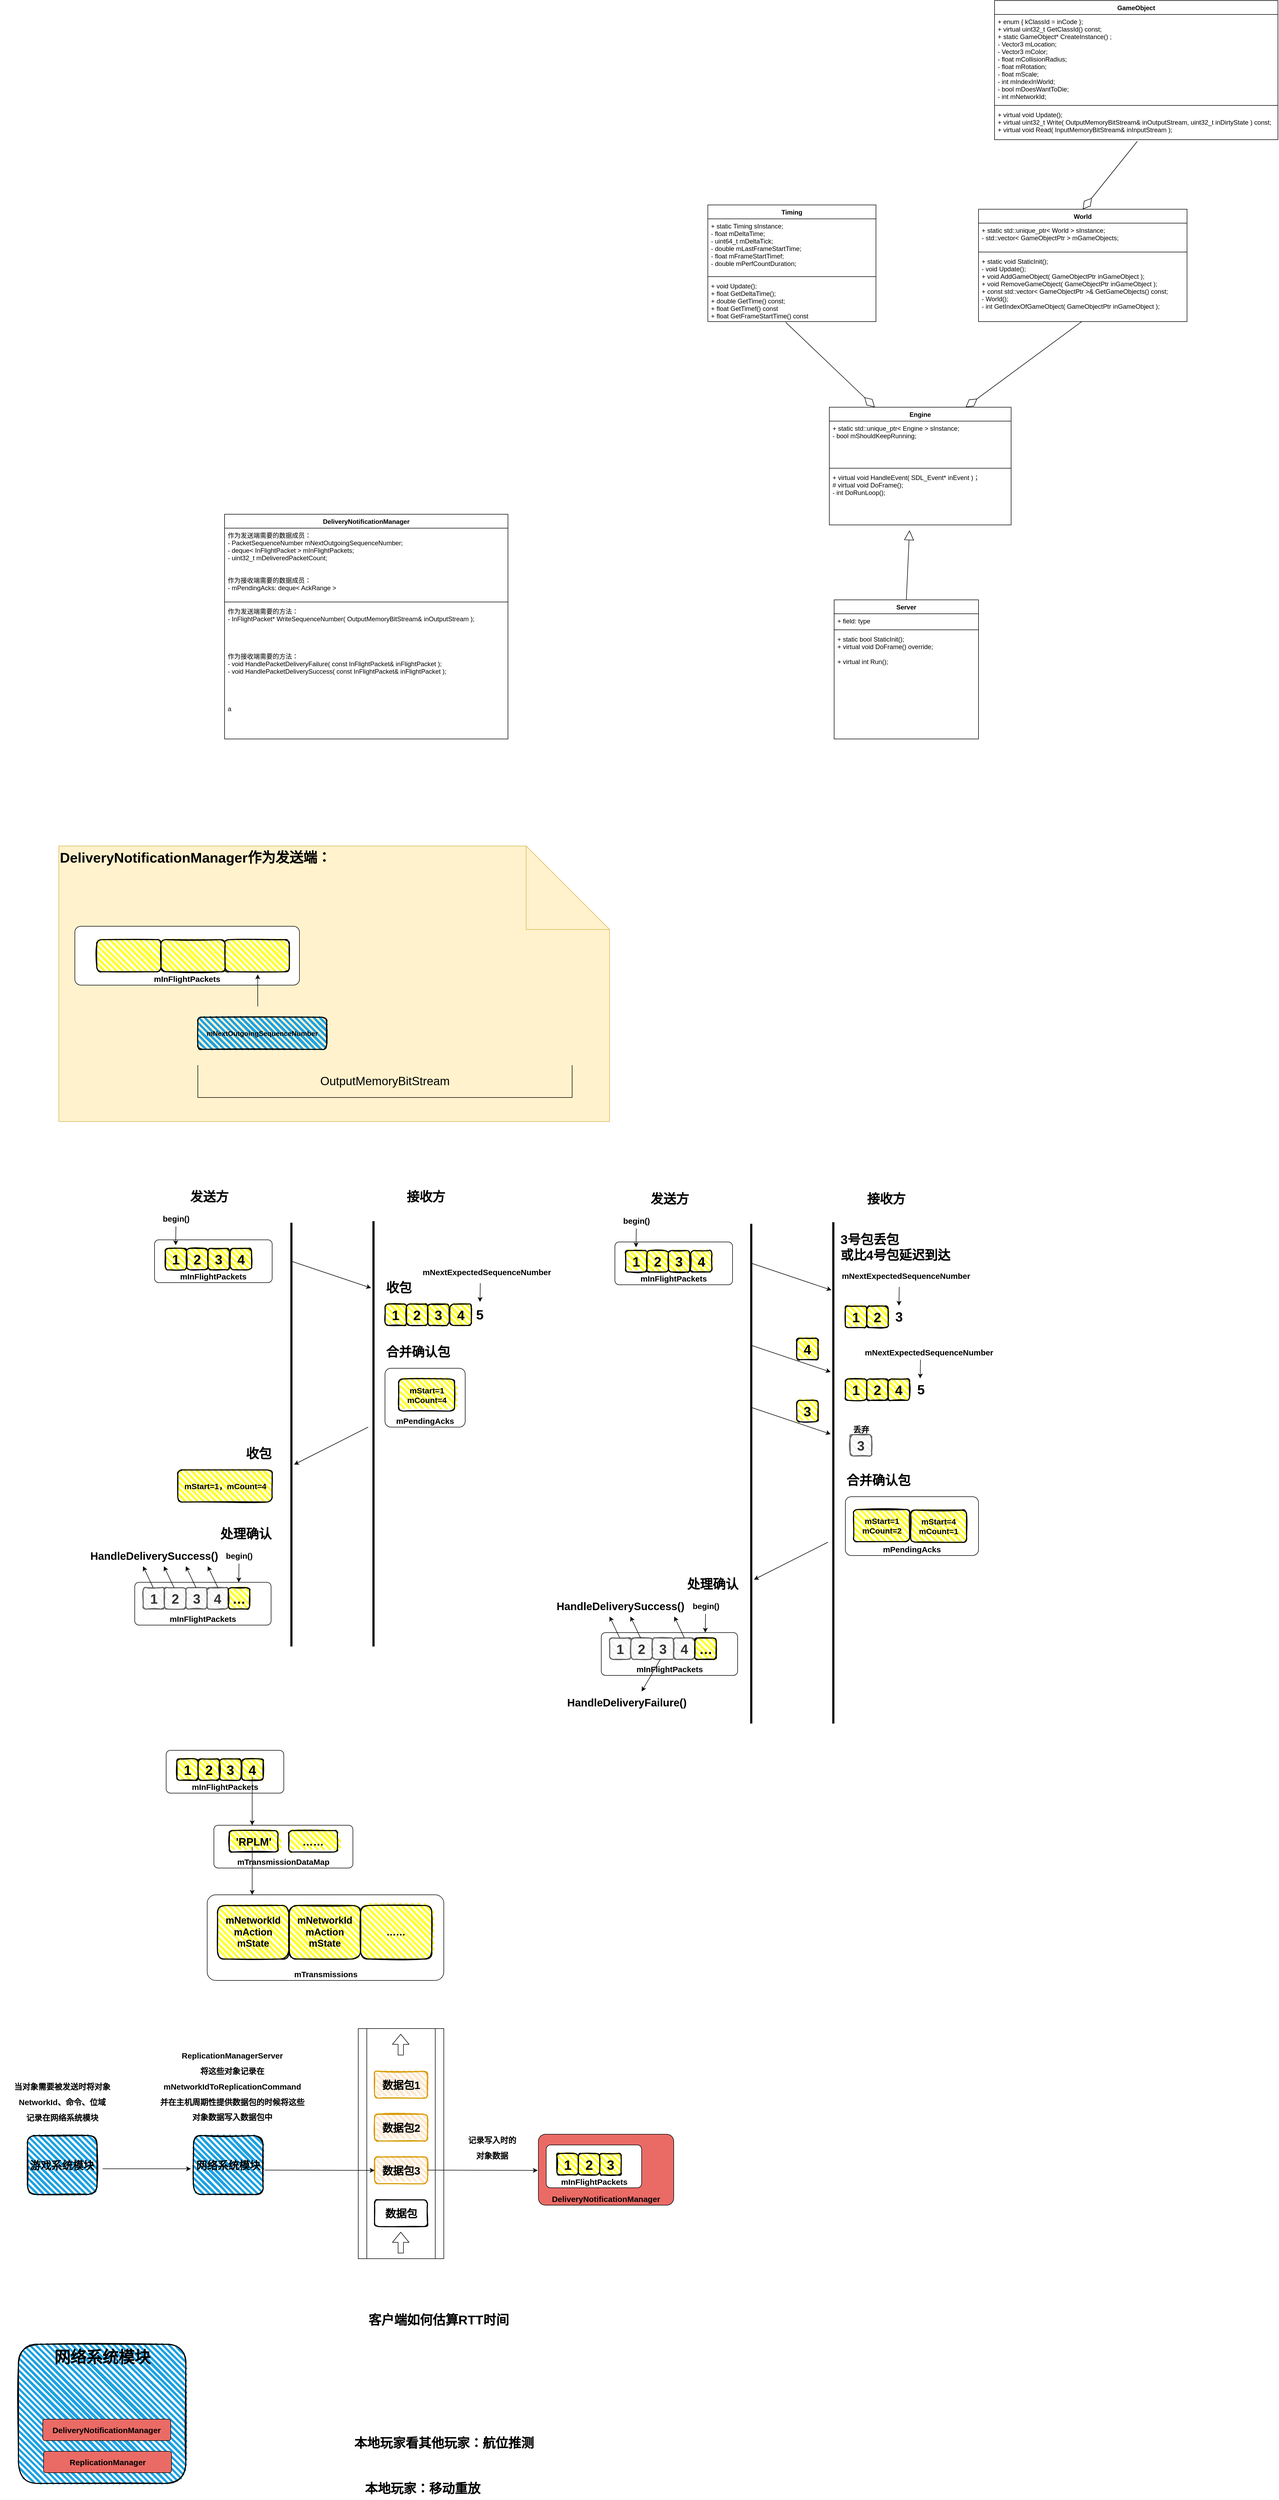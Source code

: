 <mxfile version="14.4.7" type="github">
  <diagram id="xwWjJwD1WTw5GsHI7N3W" name="第 1 页">
    <mxGraphModel dx="2249" dy="1931" grid="1" gridSize="10" guides="1" tooltips="1" connect="1" arrows="1" fold="1" page="1" pageScale="1" pageWidth="827" pageHeight="1169" math="0" shadow="0">
      <root>
        <mxCell id="0" />
        <mxCell id="1" parent="0" />
        <mxCell id="PdD96DAcnEqBJffwbTBB-13" value="&lt;b&gt;&lt;font style=&quot;font-size: 15px&quot;&gt;DeliveryNotificationManager&lt;/font&gt;&lt;/b&gt;" style="rounded=1;arcSize=10;whiteSpace=wrap;html=1;align=center;verticalAlign=bottom;fillColor=#EA6B66;" parent="1" vertex="1">
          <mxGeometry x="696.88" y="3247.5" width="253.12" height="132.5" as="geometry" />
        </mxCell>
        <mxCell id="PdD96DAcnEqBJffwbTBB-2" value="&lt;font size=&quot;1&quot;&gt;&lt;b style=&quot;font-size: 30px&quot;&gt;网络系统模块&lt;/b&gt;&lt;/font&gt;" style="rounded=1;whiteSpace=wrap;html=1;strokeWidth=2;fillWeight=4;hachureGap=8;hachureAngle=45;fillColor=#1ba1e2;sketch=1;verticalAlign=top;" parent="1" vertex="1">
          <mxGeometry x="-275.5" y="3640" width="313" height="260" as="geometry" />
        </mxCell>
        <mxCell id="Xt4sVe_l1dx86Gdtna5e-18" value="&lt;span style=&quot;font-size: 15px&quot;&gt;&lt;b&gt;mPendingAcks&lt;/b&gt;&lt;/span&gt;" style="rounded=1;arcSize=10;whiteSpace=wrap;html=1;align=center;verticalAlign=bottom;" parent="1" vertex="1">
          <mxGeometry x="410" y="1816" width="150" height="110" as="geometry" />
        </mxCell>
        <mxCell id="Xt4sVe_l1dx86Gdtna5e-12" value="&lt;b&gt;&lt;font style=&quot;font-size: 15px&quot;&gt;mInFlightPackets&lt;/font&gt;&lt;/b&gt;" style="rounded=1;arcSize=10;whiteSpace=wrap;html=1;align=center;verticalAlign=bottom;" parent="1" vertex="1">
          <mxGeometry x="-21" y="1576" width="220" height="80" as="geometry" />
        </mxCell>
        <mxCell id="F7iGhUbM-gdQp5Ccjbes-24" value="&lt;font style=&quot;font-size: 26px&quot;&gt;&lt;span style=&quot;font-weight: 700 ; text-align: center&quot;&gt;&lt;font style=&quot;font-size: 26px&quot;&gt;DeliveryNotificationManager作为&lt;/font&gt;&lt;/span&gt;&lt;b&gt;&lt;font style=&quot;font-size: 26px&quot;&gt;发送端：&lt;/font&gt;&lt;/b&gt;&lt;/font&gt;" style="shape=note;size=156;whiteSpace=wrap;html=1;fillColor=#fff2cc;strokeColor=#d6b656;verticalAlign=top;align=left;" parent="1" vertex="1">
          <mxGeometry x="-200" y="840" width="1030" height="515" as="geometry" />
        </mxCell>
        <mxCell id="F7iGhUbM-gdQp5Ccjbes-21" value="&lt;b&gt;&lt;font style=&quot;font-size: 15px&quot;&gt;mInFlightPackets&lt;/font&gt;&lt;/b&gt;" style="rounded=1;arcSize=10;whiteSpace=wrap;html=1;align=center;verticalAlign=bottom;" parent="1" vertex="1">
          <mxGeometry x="-170" y="990" width="420" height="110" as="geometry" />
        </mxCell>
        <mxCell id="F7iGhUbM-gdQp5Ccjbes-1" value="DeliveryNotificationManager" style="swimlane;fontStyle=1;align=center;verticalAlign=top;childLayout=stackLayout;horizontal=1;startSize=26;horizontalStack=0;resizeParent=1;resizeParentMax=0;resizeLast=0;collapsible=1;marginBottom=0;" parent="1" vertex="1">
          <mxGeometry x="110" y="220" width="530" height="420" as="geometry">
            <mxRectangle x="110" y="260" width="190" height="26" as="alternateBounds" />
          </mxGeometry>
        </mxCell>
        <mxCell id="F7iGhUbM-gdQp5Ccjbes-2" value="作为发送端需要的数据成员：&#xa;- PacketSequenceNumber mNextOutgoingSequenceNumber;&#xa;- deque&lt; InFlightPacket &gt; mInFlightPackets;&#xa;- uint32_t  mDeliveredPacketCount;&#xa;&#xa;&#xa;作为接收端需要的数据成员：&#xa;- mPendingAcks: deque&lt; AckRange &gt;" style="text;strokeColor=none;fillColor=none;align=left;verticalAlign=top;spacingLeft=4;spacingRight=4;overflow=hidden;rotatable=0;points=[[0,0.5],[1,0.5]];portConstraint=eastwest;" parent="F7iGhUbM-gdQp5Ccjbes-1" vertex="1">
          <mxGeometry y="26" width="530" height="134" as="geometry" />
        </mxCell>
        <mxCell id="F7iGhUbM-gdQp5Ccjbes-3" value="" style="line;strokeWidth=1;fillColor=none;align=left;verticalAlign=middle;spacingTop=-1;spacingLeft=3;spacingRight=3;rotatable=0;labelPosition=right;points=[];portConstraint=eastwest;" parent="F7iGhUbM-gdQp5Ccjbes-1" vertex="1">
          <mxGeometry y="160" width="530" height="8" as="geometry" />
        </mxCell>
        <mxCell id="F7iGhUbM-gdQp5Ccjbes-4" value="作为发送端需要的方法：&#xa;- InFlightPacket*  WriteSequenceNumber( OutputMemoryBitStream&amp; inOutputStream );&#xa;&#xa;&#xa;&#xa;&#xa;作为接收端需要的方法：&#xa;- void    HandlePacketDeliveryFailure( const InFlightPacket&amp; inFlightPacket );&#xa;- void HandlePacketDeliverySuccess( const InFlightPacket&amp; inFlightPacket );&#xa;&#xa;&#xa;&#xa;&#xa;a" style="text;strokeColor=none;fillColor=none;align=left;verticalAlign=top;spacingLeft=4;spacingRight=4;overflow=hidden;rotatable=0;points=[[0,0.5],[1,0.5]];portConstraint=eastwest;" parent="F7iGhUbM-gdQp5Ccjbes-1" vertex="1">
          <mxGeometry y="168" width="530" height="252" as="geometry" />
        </mxCell>
        <mxCell id="F7iGhUbM-gdQp5Ccjbes-9" value="&lt;b&gt;&lt;font style=&quot;font-size: 13px&quot;&gt;mNextOutgoingSequenceNumber&lt;/font&gt;&lt;/b&gt;" style="rounded=1;whiteSpace=wrap;html=1;strokeWidth=2;fillWeight=4;hachureGap=8;hachureAngle=45;fillColor=#1ba1e2;sketch=1;" parent="1" vertex="1">
          <mxGeometry x="60" y="1160" width="241" height="60" as="geometry" />
        </mxCell>
        <mxCell id="F7iGhUbM-gdQp5Ccjbes-10" value="&lt;font style=&quot;font-size: 22px&quot;&gt;OutputMemoryBitStream&lt;/font&gt;" style="shape=partialRectangle;whiteSpace=wrap;html=1;bottom=1;right=1;left=1;top=0;fillColor=none;routingCenterX=-0.5;" parent="1" vertex="1">
          <mxGeometry x="60" y="1250" width="700" height="60" as="geometry" />
        </mxCell>
        <mxCell id="F7iGhUbM-gdQp5Ccjbes-12" value="" style="endArrow=classic;html=1;" parent="1" edge="1">
          <mxGeometry width="50" height="50" relative="1" as="geometry">
            <mxPoint x="172" y="1140" as="sourcePoint" />
            <mxPoint x="172" y="1080" as="targetPoint" />
          </mxGeometry>
        </mxCell>
        <mxCell id="F7iGhUbM-gdQp5Ccjbes-13" value="" style="rounded=1;whiteSpace=wrap;html=1;strokeWidth=2;fillWeight=4;hachureGap=8;hachureAngle=45;sketch=1;fillColor=#FFFF33;" parent="1" vertex="1">
          <mxGeometry x="111" y="1015" width="120" height="60" as="geometry" />
        </mxCell>
        <mxCell id="F7iGhUbM-gdQp5Ccjbes-14" value="" style="rounded=1;whiteSpace=wrap;html=1;strokeWidth=2;fillWeight=4;hachureGap=8;hachureAngle=45;sketch=1;fillColor=#FFFF33;" parent="1" vertex="1">
          <mxGeometry x="-9" y="1015" width="120" height="60" as="geometry" />
        </mxCell>
        <mxCell id="F7iGhUbM-gdQp5Ccjbes-15" value="" style="rounded=1;whiteSpace=wrap;html=1;strokeWidth=2;fillWeight=4;hachureGap=8;hachureAngle=45;sketch=1;fillColor=#FFFF33;" parent="1" vertex="1">
          <mxGeometry x="-129" y="1015" width="120" height="60" as="geometry" />
        </mxCell>
        <mxCell id="Xt4sVe_l1dx86Gdtna5e-4" value="&lt;b&gt;&lt;font style=&quot;font-size: 25px&quot;&gt;1&lt;/font&gt;&lt;/b&gt;" style="rounded=1;whiteSpace=wrap;html=1;strokeWidth=2;fillWeight=4;hachureGap=8;hachureAngle=45;sketch=1;fillColor=#FFFF33;" parent="1" vertex="1">
          <mxGeometry x="-1" y="1592" width="40" height="40" as="geometry" />
        </mxCell>
        <mxCell id="Xt4sVe_l1dx86Gdtna5e-9" value="&lt;b&gt;&lt;font style=&quot;font-size: 25px&quot;&gt;2&lt;/font&gt;&lt;/b&gt;" style="rounded=1;whiteSpace=wrap;html=1;strokeWidth=2;fillWeight=4;hachureGap=8;hachureAngle=45;sketch=1;fillColor=#FFFF33;" parent="1" vertex="1">
          <mxGeometry x="39" y="1592" width="40" height="40" as="geometry" />
        </mxCell>
        <mxCell id="Xt4sVe_l1dx86Gdtna5e-10" value="&lt;b&gt;&lt;font style=&quot;font-size: 25px&quot;&gt;3&lt;/font&gt;&lt;/b&gt;" style="rounded=1;whiteSpace=wrap;html=1;strokeWidth=2;fillWeight=4;hachureGap=8;hachureAngle=45;sketch=1;fillColor=#FFFF33;" parent="1" vertex="1">
          <mxGeometry x="79" y="1592" width="40" height="40" as="geometry" />
        </mxCell>
        <mxCell id="Xt4sVe_l1dx86Gdtna5e-11" value="&lt;b&gt;&lt;font style=&quot;font-size: 25px&quot;&gt;4&lt;/font&gt;&lt;/b&gt;" style="rounded=1;whiteSpace=wrap;html=1;strokeWidth=2;fillWeight=4;hachureGap=8;hachureAngle=45;sketch=1;fillColor=#FFFF33;" parent="1" vertex="1">
          <mxGeometry x="120.5" y="1592" width="40" height="40" as="geometry" />
        </mxCell>
        <mxCell id="Xt4sVe_l1dx86Gdtna5e-17" value="&lt;b&gt;&lt;font style=&quot;font-size: 15px&quot;&gt;mStart=1&lt;br&gt;mCount=4&lt;/font&gt;&lt;/b&gt;" style="rounded=1;whiteSpace=wrap;html=1;strokeWidth=2;fillWeight=4;hachureGap=8;hachureAngle=45;sketch=1;fillColor=#FFFF33;" parent="1" vertex="1">
          <mxGeometry x="435.5" y="1836" width="104.5" height="60" as="geometry" />
        </mxCell>
        <mxCell id="Xt4sVe_l1dx86Gdtna5e-21" value="" style="line;strokeWidth=4;direction=south;html=1;perimeter=backbonePerimeter;points=[];outlineConnect=0;" parent="1" vertex="1">
          <mxGeometry x="383.5" y="1541" width="10" height="795" as="geometry" />
        </mxCell>
        <mxCell id="Xt4sVe_l1dx86Gdtna5e-22" value="收包" style="text;strokeColor=none;fillColor=none;html=1;fontSize=24;fontStyle=1;verticalAlign=middle;align=left;" parent="1" vertex="1">
          <mxGeometry x="410" y="1646" width="150" height="40" as="geometry" />
        </mxCell>
        <mxCell id="Xt4sVe_l1dx86Gdtna5e-23" value="合并确认包" style="text;strokeColor=none;fillColor=none;html=1;fontSize=24;fontStyle=1;verticalAlign=middle;align=left;" parent="1" vertex="1">
          <mxGeometry x="410" y="1766" width="150" height="40" as="geometry" />
        </mxCell>
        <mxCell id="Xt4sVe_l1dx86Gdtna5e-26" value="&lt;b&gt;&lt;font style=&quot;font-size: 15px&quot;&gt;mInFlightPackets&lt;/font&gt;&lt;/b&gt;" style="rounded=1;arcSize=10;whiteSpace=wrap;html=1;align=center;verticalAlign=bottom;" parent="1" vertex="1">
          <mxGeometry x="-58" y="2216" width="255" height="80" as="geometry" />
        </mxCell>
        <mxCell id="Xt4sVe_l1dx86Gdtna5e-27" value="&lt;b&gt;&lt;font style=&quot;font-size: 25px&quot;&gt;1&lt;/font&gt;&lt;/b&gt;" style="rounded=1;whiteSpace=wrap;html=1;strokeWidth=2;fillWeight=4;hachureGap=8;hachureAngle=45;sketch=1;fillColor=#f5f5f5;strokeColor=#666666;fontColor=#333333;" parent="1" vertex="1">
          <mxGeometry x="-42.5" y="2226" width="40" height="40" as="geometry" />
        </mxCell>
        <mxCell id="Xt4sVe_l1dx86Gdtna5e-28" value="&lt;b&gt;&lt;font style=&quot;font-size: 25px&quot;&gt;2&lt;/font&gt;&lt;/b&gt;" style="rounded=1;whiteSpace=wrap;html=1;strokeWidth=2;fillWeight=4;hachureGap=8;hachureAngle=45;sketch=1;fillColor=#f5f5f5;strokeColor=#666666;fontColor=#333333;" parent="1" vertex="1">
          <mxGeometry x="-2.5" y="2226" width="40" height="40" as="geometry" />
        </mxCell>
        <mxCell id="Xt4sVe_l1dx86Gdtna5e-29" value="&lt;b&gt;&lt;font style=&quot;font-size: 25px&quot;&gt;3&lt;/font&gt;&lt;/b&gt;" style="rounded=1;whiteSpace=wrap;html=1;strokeWidth=2;fillWeight=4;hachureGap=8;hachureAngle=45;sketch=1;fillColor=#f5f5f5;strokeColor=#666666;fontColor=#333333;" parent="1" vertex="1">
          <mxGeometry x="37.5" y="2226" width="40" height="40" as="geometry" />
        </mxCell>
        <mxCell id="Xt4sVe_l1dx86Gdtna5e-30" value="&lt;b&gt;&lt;font style=&quot;font-size: 25px&quot;&gt;4&lt;/font&gt;&lt;/b&gt;" style="rounded=1;whiteSpace=wrap;html=1;strokeWidth=2;fillWeight=4;hachureGap=8;hachureAngle=45;sketch=1;fillColor=#f5f5f5;strokeColor=#666666;fontColor=#333333;" parent="1" vertex="1">
          <mxGeometry x="77" y="2226" width="40" height="40" as="geometry" />
        </mxCell>
        <mxCell id="Xt4sVe_l1dx86Gdtna5e-31" value="" style="endArrow=classic;html=1;" parent="1" edge="1">
          <mxGeometry width="50" height="50" relative="1" as="geometry">
            <mxPoint x="19" y="1551" as="sourcePoint" />
            <mxPoint x="18.5" y="1586" as="targetPoint" />
          </mxGeometry>
        </mxCell>
        <mxCell id="Xt4sVe_l1dx86Gdtna5e-32" value="&lt;font style=&quot;font-size: 15px;&quot;&gt;begin()&lt;/font&gt;" style="text;strokeColor=none;fillColor=none;html=1;fontSize=15;fontStyle=1;verticalAlign=middle;align=center;" parent="1" vertex="1">
          <mxGeometry x="-9.25" y="1526" width="56.5" height="20" as="geometry" />
        </mxCell>
        <mxCell id="Xt4sVe_l1dx86Gdtna5e-35" value="&lt;font style=&quot;font-size: 20px&quot;&gt;HandleDeliverySuccess()&lt;/font&gt;" style="text;strokeColor=none;fillColor=none;html=1;fontSize=20;fontStyle=1;verticalAlign=middle;align=center;" parent="1" vertex="1">
          <mxGeometry x="-142.5" y="2146" width="240" height="40" as="geometry" />
        </mxCell>
        <mxCell id="Xt4sVe_l1dx86Gdtna5e-39" value="收包" style="text;strokeColor=none;fillColor=none;html=1;fontSize=24;fontStyle=1;verticalAlign=middle;align=right;" parent="1" vertex="1">
          <mxGeometry x="49" y="1956" width="150" height="40" as="geometry" />
        </mxCell>
        <mxCell id="Xt4sVe_l1dx86Gdtna5e-40" value="处理确认" style="text;strokeColor=none;fillColor=none;html=1;fontSize=24;fontStyle=1;verticalAlign=middle;align=right;" parent="1" vertex="1">
          <mxGeometry x="49" y="2106" width="150" height="40" as="geometry" />
        </mxCell>
        <mxCell id="Xt4sVe_l1dx86Gdtna5e-41" value="&lt;b&gt;&lt;font style=&quot;font-size: 25px&quot;&gt;…&lt;/font&gt;&lt;/b&gt;" style="rounded=1;whiteSpace=wrap;html=1;strokeWidth=2;fillWeight=4;hachureGap=8;hachureAngle=45;sketch=1;fillColor=#FFFF33;" parent="1" vertex="1">
          <mxGeometry x="117" y="2226" width="40" height="40" as="geometry" />
        </mxCell>
        <mxCell id="Xt4sVe_l1dx86Gdtna5e-44" value="" style="line;strokeWidth=4;direction=south;html=1;perimeter=backbonePerimeter;points=[];outlineConnect=0;" parent="1" vertex="1">
          <mxGeometry x="230" y="1546" width="10" height="790" as="geometry" />
        </mxCell>
        <mxCell id="Xt4sVe_l1dx86Gdtna5e-45" value="&lt;b&gt;&lt;font style=&quot;font-size: 25px&quot;&gt;1&lt;/font&gt;&lt;/b&gt;" style="rounded=1;whiteSpace=wrap;html=1;strokeWidth=2;fillWeight=4;hachureGap=8;hachureAngle=45;sketch=1;fillColor=#FFFF33;" parent="1" vertex="1">
          <mxGeometry x="410" y="1696" width="40" height="40" as="geometry" />
        </mxCell>
        <mxCell id="Xt4sVe_l1dx86Gdtna5e-46" value="&lt;b&gt;&lt;font style=&quot;font-size: 25px&quot;&gt;2&lt;/font&gt;&lt;/b&gt;" style="rounded=1;whiteSpace=wrap;html=1;strokeWidth=2;fillWeight=4;hachureGap=8;hachureAngle=45;sketch=1;fillColor=#FFFF33;" parent="1" vertex="1">
          <mxGeometry x="450" y="1696" width="40" height="40" as="geometry" />
        </mxCell>
        <mxCell id="Xt4sVe_l1dx86Gdtna5e-47" value="&lt;b&gt;&lt;font style=&quot;font-size: 25px&quot;&gt;3&lt;/font&gt;&lt;/b&gt;" style="rounded=1;whiteSpace=wrap;html=1;strokeWidth=2;fillWeight=4;hachureGap=8;hachureAngle=45;sketch=1;fillColor=#FFFF33;" parent="1" vertex="1">
          <mxGeometry x="490" y="1696" width="40" height="40" as="geometry" />
        </mxCell>
        <mxCell id="Xt4sVe_l1dx86Gdtna5e-48" value="&lt;b&gt;&lt;font style=&quot;font-size: 25px&quot;&gt;4&lt;/font&gt;&lt;/b&gt;" style="rounded=1;whiteSpace=wrap;html=1;strokeWidth=2;fillWeight=4;hachureGap=8;hachureAngle=45;sketch=1;fillColor=#FFFF33;" parent="1" vertex="1">
          <mxGeometry x="531.5" y="1696" width="40" height="40" as="geometry" />
        </mxCell>
        <mxCell id="Xt4sVe_l1dx86Gdtna5e-49" value="&lt;b&gt;&lt;font style=&quot;font-size: 15px&quot;&gt;mStart=1，mCount=4&lt;/font&gt;&lt;/b&gt;" style="rounded=1;whiteSpace=wrap;html=1;strokeWidth=2;fillWeight=4;hachureGap=8;hachureAngle=45;sketch=1;fillColor=#FFFF33;" parent="1" vertex="1">
          <mxGeometry x="22.5" y="2006" width="176.5" height="60" as="geometry" />
        </mxCell>
        <mxCell id="Xt4sVe_l1dx86Gdtna5e-53" value="" style="endArrow=classic;html=1;" parent="1" edge="1">
          <mxGeometry width="50" height="50" relative="1" as="geometry">
            <mxPoint x="137" y="2181" as="sourcePoint" />
            <mxPoint x="136.5" y="2216" as="targetPoint" />
          </mxGeometry>
        </mxCell>
        <mxCell id="Xt4sVe_l1dx86Gdtna5e-54" value="&lt;font style=&quot;font-size: 15px;&quot;&gt;begin()&lt;/font&gt;" style="text;strokeColor=none;fillColor=none;html=1;fontSize=15;fontStyle=1;verticalAlign=middle;align=center;" parent="1" vertex="1">
          <mxGeometry x="108.75" y="2156" width="56.5" height="20" as="geometry" />
        </mxCell>
        <mxCell id="Xt4sVe_l1dx86Gdtna5e-56" value="" style="endArrow=classic;html=1;fontSize=20;" parent="1" edge="1">
          <mxGeometry width="50" height="50" relative="1" as="geometry">
            <mxPoint x="15.5" y="2226" as="sourcePoint" />
            <mxPoint x="-3.5" y="2186" as="targetPoint" />
          </mxGeometry>
        </mxCell>
        <mxCell id="Xt4sVe_l1dx86Gdtna5e-57" value="" style="endArrow=classic;html=1;fontSize=20;" parent="1" edge="1">
          <mxGeometry width="50" height="50" relative="1" as="geometry">
            <mxPoint x="-23.5" y="2226" as="sourcePoint" />
            <mxPoint x="-42.5" y="2186" as="targetPoint" />
          </mxGeometry>
        </mxCell>
        <mxCell id="Xt4sVe_l1dx86Gdtna5e-58" value="" style="endArrow=classic;html=1;fontSize=20;" parent="1" edge="1">
          <mxGeometry width="50" height="50" relative="1" as="geometry">
            <mxPoint x="97.5" y="2226" as="sourcePoint" />
            <mxPoint x="78.5" y="2186" as="targetPoint" />
          </mxGeometry>
        </mxCell>
        <mxCell id="Xt4sVe_l1dx86Gdtna5e-59" value="" style="endArrow=classic;html=1;fontSize=20;" parent="1" edge="1">
          <mxGeometry width="50" height="50" relative="1" as="geometry">
            <mxPoint x="56.5" y="2226" as="sourcePoint" />
            <mxPoint x="37.5" y="2186" as="targetPoint" />
          </mxGeometry>
        </mxCell>
        <mxCell id="Xt4sVe_l1dx86Gdtna5e-60" value="" style="endArrow=classic;html=1;fontSize=20;" parent="1" edge="1">
          <mxGeometry width="50" height="50" relative="1" as="geometry">
            <mxPoint x="235" y="1616" as="sourcePoint" />
            <mxPoint x="384" y="1666" as="targetPoint" />
          </mxGeometry>
        </mxCell>
        <mxCell id="Xt4sVe_l1dx86Gdtna5e-61" value="" style="endArrow=classic;html=1;fontSize=20;" parent="1" edge="1">
          <mxGeometry width="50" height="50" relative="1" as="geometry">
            <mxPoint x="378.5" y="1926" as="sourcePoint" />
            <mxPoint x="240" y="1996" as="targetPoint" />
          </mxGeometry>
        </mxCell>
        <mxCell id="lGhZPmtYl1ayzd3PvL26-1" value="发送方" style="text;strokeColor=none;fillColor=none;html=1;fontSize=24;fontStyle=1;verticalAlign=middle;align=center;" parent="1" vertex="1">
          <mxGeometry x="31" y="1476" width="100" height="40" as="geometry" />
        </mxCell>
        <mxCell id="lGhZPmtYl1ayzd3PvL26-3" value="接收方" style="text;strokeColor=none;fillColor=none;html=1;fontSize=24;fontStyle=1;verticalAlign=middle;align=center;" parent="1" vertex="1">
          <mxGeometry x="435.5" y="1476" width="100" height="40" as="geometry" />
        </mxCell>
        <mxCell id="lGhZPmtYl1ayzd3PvL26-4" value="&lt;b&gt;&lt;font style=&quot;font-size: 15px&quot;&gt;mInFlightPackets&lt;/font&gt;&lt;/b&gt;" style="rounded=1;arcSize=10;whiteSpace=wrap;html=1;align=center;verticalAlign=bottom;" parent="1" vertex="1">
          <mxGeometry x="840" y="1580" width="220" height="80" as="geometry" />
        </mxCell>
        <mxCell id="lGhZPmtYl1ayzd3PvL26-5" value="&lt;b&gt;&lt;font style=&quot;font-size: 25px&quot;&gt;1&lt;/font&gt;&lt;/b&gt;" style="rounded=1;whiteSpace=wrap;html=1;strokeWidth=2;fillWeight=4;hachureGap=8;hachureAngle=45;sketch=1;fillColor=#FFFF33;" parent="1" vertex="1">
          <mxGeometry x="860" y="1596" width="40" height="40" as="geometry" />
        </mxCell>
        <mxCell id="lGhZPmtYl1ayzd3PvL26-6" value="&lt;b&gt;&lt;font style=&quot;font-size: 25px&quot;&gt;2&lt;/font&gt;&lt;/b&gt;" style="rounded=1;whiteSpace=wrap;html=1;strokeWidth=2;fillWeight=4;hachureGap=8;hachureAngle=45;sketch=1;fillColor=#FFFF33;" parent="1" vertex="1">
          <mxGeometry x="900" y="1596" width="40" height="40" as="geometry" />
        </mxCell>
        <mxCell id="lGhZPmtYl1ayzd3PvL26-7" value="&lt;b&gt;&lt;font style=&quot;font-size: 25px&quot;&gt;3&lt;/font&gt;&lt;/b&gt;" style="rounded=1;whiteSpace=wrap;html=1;strokeWidth=2;fillWeight=4;hachureGap=8;hachureAngle=45;sketch=1;fillColor=#FFFF33;" parent="1" vertex="1">
          <mxGeometry x="940" y="1596" width="40" height="40" as="geometry" />
        </mxCell>
        <mxCell id="lGhZPmtYl1ayzd3PvL26-8" value="&lt;b&gt;&lt;font style=&quot;font-size: 25px&quot;&gt;4&lt;/font&gt;&lt;/b&gt;" style="rounded=1;whiteSpace=wrap;html=1;strokeWidth=2;fillWeight=4;hachureGap=8;hachureAngle=45;sketch=1;fillColor=#FFFF33;" parent="1" vertex="1">
          <mxGeometry x="981.5" y="1596" width="40" height="40" as="geometry" />
        </mxCell>
        <mxCell id="lGhZPmtYl1ayzd3PvL26-9" value="3号包丢包&lt;br&gt;或比4号包延迟到达" style="text;strokeColor=none;fillColor=none;html=1;fontSize=24;fontStyle=1;verticalAlign=middle;align=left;" parent="1" vertex="1">
          <mxGeometry x="1260" y="1570" width="349" height="40" as="geometry" />
        </mxCell>
        <mxCell id="lGhZPmtYl1ayzd3PvL26-10" value="" style="endArrow=classic;html=1;" parent="1" edge="1">
          <mxGeometry width="50" height="50" relative="1" as="geometry">
            <mxPoint x="880" y="1555" as="sourcePoint" />
            <mxPoint x="879.5" y="1590" as="targetPoint" />
          </mxGeometry>
        </mxCell>
        <mxCell id="lGhZPmtYl1ayzd3PvL26-11" value="&lt;font style=&quot;font-size: 15px;&quot;&gt;begin()&lt;/font&gt;" style="text;strokeColor=none;fillColor=none;html=1;fontSize=15;fontStyle=1;verticalAlign=middle;align=center;" parent="1" vertex="1">
          <mxGeometry x="851.75" y="1530" width="56.5" height="20" as="geometry" />
        </mxCell>
        <mxCell id="lGhZPmtYl1ayzd3PvL26-12" value="&lt;b&gt;&lt;font style=&quot;font-size: 25px&quot;&gt;1&lt;/font&gt;&lt;/b&gt;" style="rounded=1;whiteSpace=wrap;html=1;strokeWidth=2;fillWeight=4;hachureGap=8;hachureAngle=45;sketch=1;fillColor=#FFFF33;" parent="1" vertex="1">
          <mxGeometry x="1271" y="1700" width="40" height="40" as="geometry" />
        </mxCell>
        <mxCell id="lGhZPmtYl1ayzd3PvL26-13" value="&lt;b&gt;&lt;font style=&quot;font-size: 25px&quot;&gt;2&lt;/font&gt;&lt;/b&gt;" style="rounded=1;whiteSpace=wrap;html=1;strokeWidth=2;fillWeight=4;hachureGap=8;hachureAngle=45;sketch=1;fillColor=#FFFF33;" parent="1" vertex="1">
          <mxGeometry x="1311" y="1700" width="40" height="40" as="geometry" />
        </mxCell>
        <mxCell id="lGhZPmtYl1ayzd3PvL26-16" value="" style="endArrow=classic;html=1;fontSize=20;" parent="1" edge="1">
          <mxGeometry width="50" height="50" relative="1" as="geometry">
            <mxPoint x="1096" y="1620" as="sourcePoint" />
            <mxPoint x="1245" y="1670" as="targetPoint" />
          </mxGeometry>
        </mxCell>
        <mxCell id="lGhZPmtYl1ayzd3PvL26-17" value="发送方" style="text;strokeColor=none;fillColor=none;html=1;fontSize=24;fontStyle=1;verticalAlign=middle;align=center;" parent="1" vertex="1">
          <mxGeometry x="892" y="1480" width="100" height="40" as="geometry" />
        </mxCell>
        <mxCell id="lGhZPmtYl1ayzd3PvL26-18" value="接收方" style="text;strokeColor=none;fillColor=none;html=1;fontSize=24;fontStyle=1;verticalAlign=middle;align=center;" parent="1" vertex="1">
          <mxGeometry x="1296.5" y="1480" width="100" height="40" as="geometry" />
        </mxCell>
        <mxCell id="lGhZPmtYl1ayzd3PvL26-19" value="" style="line;strokeWidth=4;direction=south;html=1;perimeter=backbonePerimeter;points=[];outlineConnect=0;" parent="1" vertex="1">
          <mxGeometry x="230" y="1544" width="10" height="790" as="geometry" />
        </mxCell>
        <mxCell id="lGhZPmtYl1ayzd3PvL26-20" value="" style="line;strokeWidth=4;direction=south;html=1;perimeter=backbonePerimeter;points=[];outlineConnect=0;" parent="1" vertex="1">
          <mxGeometry x="1243.5" y="1543" width="10" height="937" as="geometry" />
        </mxCell>
        <mxCell id="lGhZPmtYl1ayzd3PvL26-21" value="" style="line;strokeWidth=4;direction=south;html=1;perimeter=backbonePerimeter;points=[];outlineConnect=0;" parent="1" vertex="1">
          <mxGeometry x="1090" y="1546" width="10" height="934" as="geometry" />
        </mxCell>
        <mxCell id="lGhZPmtYl1ayzd3PvL26-24" value="" style="endArrow=classic;html=1;" parent="1" edge="1">
          <mxGeometry width="50" height="50" relative="1" as="geometry">
            <mxPoint x="588.25" y="1657" as="sourcePoint" />
            <mxPoint x="587.75" y="1692" as="targetPoint" />
          </mxGeometry>
        </mxCell>
        <mxCell id="lGhZPmtYl1ayzd3PvL26-25" value="&lt;font style=&quot;font-size: 15px&quot;&gt;mNextExpectedSequenceNumber&lt;/font&gt;" style="text;strokeColor=none;fillColor=none;html=1;fontSize=15;fontStyle=1;verticalAlign=middle;align=center;" parent="1" vertex="1">
          <mxGeometry x="470" y="1616" width="260" height="40" as="geometry" />
        </mxCell>
        <mxCell id="lGhZPmtYl1ayzd3PvL26-27" value="&lt;font style=&quot;font-size: 25px&quot;&gt;5&lt;/font&gt;" style="text;strokeColor=none;fillColor=none;html=1;fontSize=24;fontStyle=1;verticalAlign=middle;align=center;dashed=1;" parent="1" vertex="1">
          <mxGeometry x="571.5" y="1703" width="30" height="26" as="geometry" />
        </mxCell>
        <mxCell id="lGhZPmtYl1ayzd3PvL26-28" value="" style="endArrow=classic;html=1;" parent="1" edge="1">
          <mxGeometry width="50" height="50" relative="1" as="geometry">
            <mxPoint x="1371.75" y="1664" as="sourcePoint" />
            <mxPoint x="1371.25" y="1699" as="targetPoint" />
          </mxGeometry>
        </mxCell>
        <mxCell id="lGhZPmtYl1ayzd3PvL26-29" value="&lt;font style=&quot;font-size: 15px&quot;&gt;mNextExpectedSequenceNumber&lt;/font&gt;" style="text;strokeColor=none;fillColor=none;html=1;fontSize=15;fontStyle=1;verticalAlign=middle;align=center;" parent="1" vertex="1">
          <mxGeometry x="1253.5" y="1623" width="260" height="40" as="geometry" />
        </mxCell>
        <mxCell id="lGhZPmtYl1ayzd3PvL26-30" value="&lt;font style=&quot;font-size: 25px&quot;&gt;3&lt;/font&gt;" style="text;strokeColor=none;fillColor=none;html=1;fontSize=24;fontStyle=1;verticalAlign=middle;align=center;dashed=1;" parent="1" vertex="1">
          <mxGeometry x="1356" y="1707" width="30" height="26" as="geometry" />
        </mxCell>
        <mxCell id="lGhZPmtYl1ayzd3PvL26-31" value="" style="endArrow=classic;html=1;fontSize=20;" parent="1" edge="1">
          <mxGeometry width="50" height="50" relative="1" as="geometry">
            <mxPoint x="1094.5" y="1773" as="sourcePoint" />
            <mxPoint x="1243.5" y="1823" as="targetPoint" />
          </mxGeometry>
        </mxCell>
        <mxCell id="lGhZPmtYl1ayzd3PvL26-32" value="&lt;b&gt;&lt;font style=&quot;font-size: 25px&quot;&gt;4&lt;/font&gt;&lt;/b&gt;" style="rounded=1;whiteSpace=wrap;html=1;strokeWidth=2;fillWeight=4;hachureGap=8;hachureAngle=45;sketch=1;fillColor=#FFFF33;" parent="1" vertex="1">
          <mxGeometry x="1180" y="1760" width="40" height="40" as="geometry" />
        </mxCell>
        <mxCell id="lGhZPmtYl1ayzd3PvL26-33" value="&lt;b&gt;&lt;font style=&quot;font-size: 25px&quot;&gt;1&lt;/font&gt;&lt;/b&gt;" style="rounded=1;whiteSpace=wrap;html=1;strokeWidth=2;fillWeight=4;hachureGap=8;hachureAngle=45;sketch=1;fillColor=#FFFF33;" parent="1" vertex="1">
          <mxGeometry x="1271" y="1836" width="40" height="40" as="geometry" />
        </mxCell>
        <mxCell id="lGhZPmtYl1ayzd3PvL26-34" value="&lt;b&gt;&lt;font style=&quot;font-size: 25px&quot;&gt;2&lt;/font&gt;&lt;/b&gt;" style="rounded=1;whiteSpace=wrap;html=1;strokeWidth=2;fillWeight=4;hachureGap=8;hachureAngle=45;sketch=1;fillColor=#FFFF33;" parent="1" vertex="1">
          <mxGeometry x="1311" y="1836" width="40" height="40" as="geometry" />
        </mxCell>
        <mxCell id="lGhZPmtYl1ayzd3PvL26-36" value="&lt;b&gt;&lt;font style=&quot;font-size: 25px&quot;&gt;4&lt;/font&gt;&lt;/b&gt;" style="rounded=1;whiteSpace=wrap;html=1;strokeWidth=2;fillWeight=4;hachureGap=8;hachureAngle=45;sketch=1;fillColor=#FFFF33;" parent="1" vertex="1">
          <mxGeometry x="1351" y="1836" width="40" height="40" as="geometry" />
        </mxCell>
        <mxCell id="lGhZPmtYl1ayzd3PvL26-37" value="" style="endArrow=classic;html=1;" parent="1" edge="1">
          <mxGeometry width="50" height="50" relative="1" as="geometry">
            <mxPoint x="1411.5" y="1800" as="sourcePoint" />
            <mxPoint x="1411" y="1835" as="targetPoint" />
          </mxGeometry>
        </mxCell>
        <mxCell id="lGhZPmtYl1ayzd3PvL26-38" value="&lt;font style=&quot;font-size: 15px&quot;&gt;mNextExpectedSequenceNumber&lt;/font&gt;" style="text;strokeColor=none;fillColor=none;html=1;fontSize=15;fontStyle=1;verticalAlign=middle;align=center;" parent="1" vertex="1">
          <mxGeometry x="1296.5" y="1766" width="260" height="40" as="geometry" />
        </mxCell>
        <mxCell id="lGhZPmtYl1ayzd3PvL26-39" value="&lt;font style=&quot;font-size: 25px&quot;&gt;5&lt;/font&gt;" style="text;strokeColor=none;fillColor=none;html=1;fontSize=24;fontStyle=1;verticalAlign=middle;align=center;dashed=1;" parent="1" vertex="1">
          <mxGeometry x="1396.5" y="1843" width="30" height="26" as="geometry" />
        </mxCell>
        <mxCell id="lGhZPmtYl1ayzd3PvL26-40" value="" style="endArrow=classic;html=1;fontSize=20;" parent="1" edge="1">
          <mxGeometry width="50" height="50" relative="1" as="geometry">
            <mxPoint x="1094.5" y="1889" as="sourcePoint" />
            <mxPoint x="1243.5" y="1939" as="targetPoint" />
          </mxGeometry>
        </mxCell>
        <mxCell id="lGhZPmtYl1ayzd3PvL26-41" value="&lt;b&gt;&lt;font style=&quot;font-size: 25px&quot;&gt;3&lt;/font&gt;&lt;/b&gt;" style="rounded=1;whiteSpace=wrap;html=1;strokeWidth=2;fillWeight=4;hachureGap=8;hachureAngle=45;sketch=1;fillColor=#FFFF33;" parent="1" vertex="1">
          <mxGeometry x="1180" y="1876" width="40" height="40" as="geometry" />
        </mxCell>
        <mxCell id="lGhZPmtYl1ayzd3PvL26-42" value="&lt;b&gt;&lt;font style=&quot;font-size: 25px&quot;&gt;3&lt;/font&gt;&lt;/b&gt;" style="rounded=1;whiteSpace=wrap;html=1;strokeWidth=2;fillWeight=4;hachureGap=8;hachureAngle=45;sketch=1;fillColor=#f5f5f5;strokeColor=#666666;fontColor=#333333;" parent="1" vertex="1">
          <mxGeometry x="1280" y="1940" width="40" height="40" as="geometry" />
        </mxCell>
        <mxCell id="lGhZPmtYl1ayzd3PvL26-43" value="&lt;font style=&quot;font-size: 15px&quot;&gt;丢弃&lt;/font&gt;" style="text;strokeColor=none;fillColor=none;html=1;fontSize=15;fontStyle=1;verticalAlign=middle;align=center;" parent="1" vertex="1">
          <mxGeometry x="1271.75" y="1920" width="56.5" height="20" as="geometry" />
        </mxCell>
        <mxCell id="lGhZPmtYl1ayzd3PvL26-44" value="&lt;span style=&quot;font-size: 15px&quot;&gt;&lt;b&gt;mPendingAcks&lt;/b&gt;&lt;/span&gt;" style="rounded=1;arcSize=10;whiteSpace=wrap;html=1;align=center;verticalAlign=bottom;" parent="1" vertex="1">
          <mxGeometry x="1271" y="2056" width="249" height="110" as="geometry" />
        </mxCell>
        <mxCell id="lGhZPmtYl1ayzd3PvL26-46" value="合并确认包" style="text;strokeColor=none;fillColor=none;html=1;fontSize=24;fontStyle=1;verticalAlign=middle;align=left;" parent="1" vertex="1">
          <mxGeometry x="1271" y="2006" width="150" height="40" as="geometry" />
        </mxCell>
        <mxCell id="lGhZPmtYl1ayzd3PvL26-47" value="&lt;b&gt;&lt;font style=&quot;font-size: 15px&quot;&gt;mStart=1&lt;br&gt;mCount=2&lt;/font&gt;&lt;/b&gt;" style="rounded=1;whiteSpace=wrap;html=1;strokeWidth=2;fillWeight=4;hachureGap=8;hachureAngle=45;sketch=1;fillColor=#FFFF33;" parent="1" vertex="1">
          <mxGeometry x="1286.5" y="2080" width="104.5" height="60" as="geometry" />
        </mxCell>
        <mxCell id="lGhZPmtYl1ayzd3PvL26-48" value="&lt;b&gt;&lt;font style=&quot;font-size: 15px&quot;&gt;mStart=4&lt;br&gt;mCount=1&lt;/font&gt;&lt;/b&gt;" style="rounded=1;whiteSpace=wrap;html=1;strokeWidth=2;fillWeight=4;hachureGap=8;hachureAngle=45;sketch=1;fillColor=#FFFF33;" parent="1" vertex="1">
          <mxGeometry x="1393.25" y="2081" width="104.5" height="60" as="geometry" />
        </mxCell>
        <mxCell id="lGhZPmtYl1ayzd3PvL26-49" value="" style="endArrow=classic;html=1;fontSize=20;" parent="1" edge="1">
          <mxGeometry width="50" height="50" relative="1" as="geometry">
            <mxPoint x="1238.5" y="2141" as="sourcePoint" />
            <mxPoint x="1100" y="2211" as="targetPoint" />
          </mxGeometry>
        </mxCell>
        <mxCell id="lGhZPmtYl1ayzd3PvL26-50" value="&lt;b&gt;&lt;font style=&quot;font-size: 15px&quot;&gt;mInFlightPackets&lt;/font&gt;&lt;/b&gt;" style="rounded=1;arcSize=10;whiteSpace=wrap;html=1;align=center;verticalAlign=bottom;" parent="1" vertex="1">
          <mxGeometry x="814.5" y="2310" width="255" height="80" as="geometry" />
        </mxCell>
        <mxCell id="lGhZPmtYl1ayzd3PvL26-51" value="&lt;b&gt;&lt;font style=&quot;font-size: 25px&quot;&gt;1&lt;/font&gt;&lt;/b&gt;" style="rounded=1;whiteSpace=wrap;html=1;strokeWidth=2;fillWeight=4;hachureGap=8;hachureAngle=45;sketch=1;fillColor=#f5f5f5;strokeColor=#666666;fontColor=#333333;" parent="1" vertex="1">
          <mxGeometry x="830" y="2320" width="40" height="40" as="geometry" />
        </mxCell>
        <mxCell id="lGhZPmtYl1ayzd3PvL26-52" value="&lt;b&gt;&lt;font style=&quot;font-size: 25px&quot;&gt;2&lt;/font&gt;&lt;/b&gt;" style="rounded=1;whiteSpace=wrap;html=1;strokeWidth=2;fillWeight=4;hachureGap=8;hachureAngle=45;sketch=1;fillColor=#f5f5f5;strokeColor=#666666;fontColor=#333333;" parent="1" vertex="1">
          <mxGeometry x="870" y="2320" width="40" height="40" as="geometry" />
        </mxCell>
        <mxCell id="lGhZPmtYl1ayzd3PvL26-53" value="&lt;b&gt;&lt;font style=&quot;font-size: 25px&quot;&gt;3&lt;/font&gt;&lt;/b&gt;" style="rounded=1;whiteSpace=wrap;html=1;strokeWidth=2;fillWeight=4;hachureGap=8;hachureAngle=45;sketch=1;fillColor=#f5f5f5;strokeColor=#666666;fontColor=#333333;" parent="1" vertex="1">
          <mxGeometry x="910" y="2320" width="40" height="40" as="geometry" />
        </mxCell>
        <mxCell id="lGhZPmtYl1ayzd3PvL26-54" value="&lt;b&gt;&lt;font style=&quot;font-size: 25px&quot;&gt;4&lt;/font&gt;&lt;/b&gt;" style="rounded=1;whiteSpace=wrap;html=1;strokeWidth=2;fillWeight=4;hachureGap=8;hachureAngle=45;sketch=1;fillColor=#f5f5f5;strokeColor=#666666;fontColor=#333333;" parent="1" vertex="1">
          <mxGeometry x="949.5" y="2320" width="40" height="40" as="geometry" />
        </mxCell>
        <mxCell id="lGhZPmtYl1ayzd3PvL26-55" value="&lt;font style=&quot;font-size: 20px&quot;&gt;HandleDeliverySuccess()&lt;/font&gt;" style="text;strokeColor=none;fillColor=none;html=1;fontSize=20;fontStyle=1;verticalAlign=middle;align=center;" parent="1" vertex="1">
          <mxGeometry x="730" y="2240" width="240" height="40" as="geometry" />
        </mxCell>
        <mxCell id="lGhZPmtYl1ayzd3PvL26-56" value="处理确认" style="text;strokeColor=none;fillColor=none;html=1;fontSize=24;fontStyle=1;verticalAlign=middle;align=right;" parent="1" vertex="1">
          <mxGeometry x="921.5" y="2200" width="150" height="40" as="geometry" />
        </mxCell>
        <mxCell id="lGhZPmtYl1ayzd3PvL26-57" value="&lt;b&gt;&lt;font style=&quot;font-size: 25px&quot;&gt;…&lt;/font&gt;&lt;/b&gt;" style="rounded=1;whiteSpace=wrap;html=1;strokeWidth=2;fillWeight=4;hachureGap=8;hachureAngle=45;sketch=1;fillColor=#FFFF33;" parent="1" vertex="1">
          <mxGeometry x="989.5" y="2320" width="40" height="40" as="geometry" />
        </mxCell>
        <mxCell id="lGhZPmtYl1ayzd3PvL26-58" value="" style="endArrow=classic;html=1;" parent="1" edge="1">
          <mxGeometry width="50" height="50" relative="1" as="geometry">
            <mxPoint x="1009.5" y="2275" as="sourcePoint" />
            <mxPoint x="1009" y="2310" as="targetPoint" />
          </mxGeometry>
        </mxCell>
        <mxCell id="lGhZPmtYl1ayzd3PvL26-59" value="&lt;font style=&quot;font-size: 15px;&quot;&gt;begin()&lt;/font&gt;" style="text;strokeColor=none;fillColor=none;html=1;fontSize=15;fontStyle=1;verticalAlign=middle;align=center;" parent="1" vertex="1">
          <mxGeometry x="981.25" y="2250" width="56.5" height="20" as="geometry" />
        </mxCell>
        <mxCell id="lGhZPmtYl1ayzd3PvL26-60" value="" style="endArrow=classic;html=1;fontSize=20;" parent="1" edge="1">
          <mxGeometry width="50" height="50" relative="1" as="geometry">
            <mxPoint x="888" y="2320" as="sourcePoint" />
            <mxPoint x="869" y="2280" as="targetPoint" />
          </mxGeometry>
        </mxCell>
        <mxCell id="lGhZPmtYl1ayzd3PvL26-61" value="" style="endArrow=classic;html=1;fontSize=20;" parent="1" edge="1">
          <mxGeometry width="50" height="50" relative="1" as="geometry">
            <mxPoint x="849" y="2320" as="sourcePoint" />
            <mxPoint x="830" y="2280" as="targetPoint" />
          </mxGeometry>
        </mxCell>
        <mxCell id="lGhZPmtYl1ayzd3PvL26-62" value="" style="endArrow=classic;html=1;fontSize=20;" parent="1" edge="1">
          <mxGeometry width="50" height="50" relative="1" as="geometry">
            <mxPoint x="970" y="2320" as="sourcePoint" />
            <mxPoint x="951" y="2280" as="targetPoint" />
          </mxGeometry>
        </mxCell>
        <mxCell id="lGhZPmtYl1ayzd3PvL26-65" value="" style="endArrow=classic;html=1;fontSize=20;" parent="1" edge="1">
          <mxGeometry width="50" height="50" relative="1" as="geometry">
            <mxPoint x="925" y="2360" as="sourcePoint" />
            <mxPoint x="890" y="2420" as="targetPoint" />
          </mxGeometry>
        </mxCell>
        <mxCell id="lGhZPmtYl1ayzd3PvL26-68" value="&lt;font style=&quot;font-size: 20px&quot;&gt;HandleDeliveryFailure()&lt;/font&gt;" style="text;strokeColor=none;fillColor=none;html=1;fontSize=20;fontStyle=1;verticalAlign=middle;align=center;" parent="1" vertex="1">
          <mxGeometry x="741.5" y="2420" width="240" height="40" as="geometry" />
        </mxCell>
        <mxCell id="lGhZPmtYl1ayzd3PvL26-69" value="&lt;b&gt;&lt;font style=&quot;font-size: 15px&quot;&gt;mInFlightPackets&lt;/font&gt;&lt;/b&gt;" style="rounded=1;arcSize=10;whiteSpace=wrap;html=1;align=center;verticalAlign=bottom;" parent="1" vertex="1">
          <mxGeometry x="0.75" y="2530" width="220" height="80" as="geometry" />
        </mxCell>
        <mxCell id="lGhZPmtYl1ayzd3PvL26-70" value="&lt;b&gt;&lt;font style=&quot;font-size: 25px&quot;&gt;1&lt;/font&gt;&lt;/b&gt;" style="rounded=1;whiteSpace=wrap;html=1;strokeWidth=2;fillWeight=4;hachureGap=8;hachureAngle=45;sketch=1;fillColor=#FFFF33;" parent="1" vertex="1">
          <mxGeometry x="20.75" y="2546" width="40" height="40" as="geometry" />
        </mxCell>
        <mxCell id="lGhZPmtYl1ayzd3PvL26-71" value="&lt;b&gt;&lt;font style=&quot;font-size: 25px&quot;&gt;2&lt;/font&gt;&lt;/b&gt;" style="rounded=1;whiteSpace=wrap;html=1;strokeWidth=2;fillWeight=4;hachureGap=8;hachureAngle=45;sketch=1;fillColor=#FFFF33;" parent="1" vertex="1">
          <mxGeometry x="60.75" y="2546" width="40" height="40" as="geometry" />
        </mxCell>
        <mxCell id="lGhZPmtYl1ayzd3PvL26-72" value="&lt;b&gt;&lt;font style=&quot;font-size: 25px&quot;&gt;3&lt;/font&gt;&lt;/b&gt;" style="rounded=1;whiteSpace=wrap;html=1;strokeWidth=2;fillWeight=4;hachureGap=8;hachureAngle=45;sketch=1;fillColor=#FFFF33;" parent="1" vertex="1">
          <mxGeometry x="100.75" y="2546" width="40" height="40" as="geometry" />
        </mxCell>
        <mxCell id="lGhZPmtYl1ayzd3PvL26-73" value="&lt;b&gt;&lt;font style=&quot;font-size: 25px&quot;&gt;4&lt;/font&gt;&lt;/b&gt;" style="rounded=1;whiteSpace=wrap;html=1;strokeWidth=2;fillWeight=4;hachureGap=8;hachureAngle=45;sketch=1;fillColor=#FFFF33;" parent="1" vertex="1">
          <mxGeometry x="142.25" y="2546" width="40" height="40" as="geometry" />
        </mxCell>
        <mxCell id="lGhZPmtYl1ayzd3PvL26-74" value="" style="endArrow=classic;html=1;" parent="1" edge="1">
          <mxGeometry width="50" height="50" relative="1" as="geometry">
            <mxPoint x="161.66" y="2580" as="sourcePoint" />
            <mxPoint x="161.66" y="2670" as="targetPoint" />
          </mxGeometry>
        </mxCell>
        <mxCell id="lGhZPmtYl1ayzd3PvL26-75" value="&lt;span style=&quot;font-size: 15px&quot;&gt;&lt;b&gt;mTransmissionDataMap&lt;/b&gt;&lt;/span&gt;" style="rounded=1;arcSize=10;whiteSpace=wrap;html=1;align=center;verticalAlign=bottom;" parent="1" vertex="1">
          <mxGeometry x="90" y="2670" width="260" height="80" as="geometry" />
        </mxCell>
        <mxCell id="lGhZPmtYl1ayzd3PvL26-76" value="&lt;b&gt;&lt;font style=&quot;font-size: 20px&quot;&gt;&#39;RPLM&#39;&lt;/font&gt;&lt;/b&gt;" style="rounded=1;whiteSpace=wrap;html=1;strokeWidth=2;fillWeight=4;hachureGap=8;hachureAngle=45;sketch=1;fillColor=#FFFF33;" parent="1" vertex="1">
          <mxGeometry x="119" y="2680" width="91" height="40" as="geometry" />
        </mxCell>
        <mxCell id="lGhZPmtYl1ayzd3PvL26-77" value="&lt;b&gt;&lt;font style=&quot;font-size: 20px&quot;&gt;……&lt;/font&gt;&lt;/b&gt;" style="rounded=1;whiteSpace=wrap;html=1;strokeWidth=2;fillWeight=4;hachureGap=8;hachureAngle=45;sketch=1;fillColor=#FFFF33;" parent="1" vertex="1">
          <mxGeometry x="230" y="2680" width="91" height="40" as="geometry" />
        </mxCell>
        <mxCell id="lGhZPmtYl1ayzd3PvL26-78" value="" style="endArrow=classic;html=1;" parent="1" edge="1">
          <mxGeometry width="50" height="50" relative="1" as="geometry">
            <mxPoint x="161.66" y="2710" as="sourcePoint" />
            <mxPoint x="161.66" y="2800" as="targetPoint" />
          </mxGeometry>
        </mxCell>
        <mxCell id="lGhZPmtYl1ayzd3PvL26-79" value="&lt;span style=&quot;font-size: 15px&quot;&gt;&lt;b&gt;mTransmissions&lt;/b&gt;&lt;/span&gt;" style="rounded=1;arcSize=10;whiteSpace=wrap;html=1;align=center;verticalAlign=bottom;" parent="1" vertex="1">
          <mxGeometry x="77.5" y="2800" width="442.5" height="160" as="geometry" />
        </mxCell>
        <mxCell id="lGhZPmtYl1ayzd3PvL26-80" value="&lt;font style=&quot;font-size: 18px&quot;&gt;&lt;b&gt;mNetworkId&lt;br&gt;&lt;/b&gt;&lt;b&gt;mAction&lt;br&gt;mState&lt;br&gt;&lt;/b&gt;&lt;/font&gt;" style="rounded=1;whiteSpace=wrap;html=1;strokeWidth=2;fillWeight=4;hachureGap=8;hachureAngle=45;sketch=1;fillColor=#FFFF33;" parent="1" vertex="1">
          <mxGeometry x="96.75" y="2820" width="133.25" height="100" as="geometry" />
        </mxCell>
        <mxCell id="lGhZPmtYl1ayzd3PvL26-84" value="&lt;font style=&quot;font-size: 18px&quot;&gt;&lt;b&gt;mNetworkId&lt;br&gt;&lt;/b&gt;&lt;b&gt;mAction&lt;br&gt;mState&lt;br&gt;&lt;/b&gt;&lt;/font&gt;" style="rounded=1;whiteSpace=wrap;html=1;strokeWidth=2;fillWeight=4;hachureGap=8;hachureAngle=45;sketch=1;fillColor=#FFFF33;" parent="1" vertex="1">
          <mxGeometry x="231" y="2820" width="133.25" height="100" as="geometry" />
        </mxCell>
        <mxCell id="lGhZPmtYl1ayzd3PvL26-85" value="&lt;font style=&quot;font-size: 18px&quot;&gt;&lt;b&gt;……&lt;br&gt;&lt;/b&gt;&lt;/font&gt;" style="rounded=1;whiteSpace=wrap;html=1;strokeWidth=2;fillWeight=4;hachureGap=8;hachureAngle=45;sketch=1;fillColor=#FFFF33;" parent="1" vertex="1">
          <mxGeometry x="364.25" y="2820" width="133.25" height="100" as="geometry" />
        </mxCell>
        <mxCell id="BRjNHHsiN6cygFuvophB-1" value="&lt;font size=&quot;1&quot;&gt;&lt;b style=&quot;font-size: 20px&quot;&gt;游戏系统模块&lt;/b&gt;&lt;/font&gt;" style="rounded=1;whiteSpace=wrap;html=1;strokeWidth=2;fillWeight=4;hachureGap=8;hachureAngle=45;fillColor=#1ba1e2;sketch=1;" parent="1" vertex="1">
          <mxGeometry x="-258.62" y="3250" width="130" height="110" as="geometry" />
        </mxCell>
        <mxCell id="BRjNHHsiN6cygFuvophB-3" value="" style="shape=process;whiteSpace=wrap;html=1;backgroundOutline=1;shadow=0;" parent="1" vertex="1">
          <mxGeometry x="360" y="3050" width="160" height="430" as="geometry" />
        </mxCell>
        <mxCell id="BRjNHHsiN6cygFuvophB-5" value="&lt;font size=&quot;1&quot;&gt;&lt;b style=&quot;font-size: 20px&quot;&gt;网络系统模块&lt;/b&gt;&lt;/font&gt;" style="rounded=1;whiteSpace=wrap;html=1;strokeWidth=2;fillWeight=4;hachureGap=8;hachureAngle=45;fillColor=#1ba1e2;sketch=1;" parent="1" vertex="1">
          <mxGeometry x="51.88" y="3250" width="130" height="110" as="geometry" />
        </mxCell>
        <mxCell id="BRjNHHsiN6cygFuvophB-6" value="&lt;b&gt;&lt;font style=&quot;font-size: 20px&quot;&gt;数据包&lt;/font&gt;&lt;/b&gt;" style="rounded=1;whiteSpace=wrap;html=1;strokeWidth=2;fillWeight=4;hachureGap=8;hachureAngle=45;sketch=1;" parent="1" vertex="1">
          <mxGeometry x="390.5" y="3370" width="99" height="50" as="geometry" />
        </mxCell>
        <mxCell id="BRjNHHsiN6cygFuvophB-7" value="&lt;b&gt;&lt;font style=&quot;font-size: 20px&quot;&gt;数据包3&lt;/font&gt;&lt;/b&gt;" style="rounded=1;whiteSpace=wrap;html=1;strokeWidth=2;fillWeight=4;hachureGap=8;hachureAngle=45;sketch=1;fillColor=#ffe6cc;strokeColor=#d79b00;" parent="1" vertex="1">
          <mxGeometry x="390.5" y="3290" width="99" height="50" as="geometry" />
        </mxCell>
        <mxCell id="BRjNHHsiN6cygFuvophB-8" value="&lt;b&gt;&lt;font style=&quot;font-size: 20px&quot;&gt;数据包2&lt;/font&gt;&lt;/b&gt;" style="rounded=1;whiteSpace=wrap;html=1;strokeWidth=2;fillWeight=4;hachureGap=8;hachureAngle=45;sketch=1;fillColor=#ffe6cc;strokeColor=#d79b00;" parent="1" vertex="1">
          <mxGeometry x="390.5" y="3210" width="99" height="50" as="geometry" />
        </mxCell>
        <mxCell id="BRjNHHsiN6cygFuvophB-9" value="&lt;b&gt;&lt;font style=&quot;font-size: 20px&quot;&gt;数据包1&lt;/font&gt;&lt;/b&gt;" style="rounded=1;whiteSpace=wrap;html=1;strokeWidth=2;fillWeight=4;hachureGap=8;hachureAngle=45;sketch=1;fillColor=#ffe6cc;strokeColor=#d79b00;" parent="1" vertex="1">
          <mxGeometry x="390.5" y="3130" width="99" height="50" as="geometry" />
        </mxCell>
        <mxCell id="BRjNHHsiN6cygFuvophB-10" value="" style="shape=flexArrow;endArrow=classic;html=1;" parent="1" edge="1">
          <mxGeometry width="50" height="50" relative="1" as="geometry">
            <mxPoint x="439.5" y="3100" as="sourcePoint" />
            <mxPoint x="439.5" y="3060" as="targetPoint" />
          </mxGeometry>
        </mxCell>
        <mxCell id="BRjNHHsiN6cygFuvophB-11" value="" style="shape=flexArrow;endArrow=classic;html=1;" parent="1" edge="1">
          <mxGeometry width="50" height="50" relative="1" as="geometry">
            <mxPoint x="439.5" y="3470" as="sourcePoint" />
            <mxPoint x="439.5" y="3430" as="targetPoint" />
          </mxGeometry>
        </mxCell>
        <mxCell id="BRjNHHsiN6cygFuvophB-12" value="&lt;font style=&quot;font-size: 15px&quot;&gt;当对象需要被发送时将对象&lt;br&gt;NetworkId、命令、位域&lt;br&gt;记录在网络系统模块&lt;/font&gt;" style="text;strokeColor=none;fillColor=none;html=1;fontSize=24;fontStyle=1;verticalAlign=middle;align=center;shadow=0;" parent="1" vertex="1">
          <mxGeometry x="-309.12" y="3140" width="231" height="90" as="geometry" />
        </mxCell>
        <mxCell id="BRjNHHsiN6cygFuvophB-15" value="" style="endArrow=classic;html=1;entryX=-0.037;entryY=0.564;entryDx=0;entryDy=0;entryPerimeter=0;" parent="1" target="BRjNHHsiN6cygFuvophB-5" edge="1">
          <mxGeometry width="50" height="50" relative="1" as="geometry">
            <mxPoint x="-118.12" y="3312" as="sourcePoint" />
            <mxPoint x="-123.12" y="3310" as="targetPoint" />
          </mxGeometry>
        </mxCell>
        <mxCell id="BRjNHHsiN6cygFuvophB-16" value="&lt;font style=&quot;font-size: 15px&quot;&gt;ReplicationManagerServer&lt;br&gt;将这些对象记录在&lt;br&gt;mNetworkIdToReplicationCommand&lt;br&gt;并在主机周期性提供数据包的时候将这些&lt;br&gt;对象数据写入数据包中&lt;br&gt;&lt;br&gt;&lt;/font&gt;" style="text;strokeColor=none;fillColor=none;html=1;fontSize=24;fontStyle=1;verticalAlign=middle;align=center;shadow=0;" parent="1" vertex="1">
          <mxGeometry x="-16" y="3090" width="280" height="160" as="geometry" />
        </mxCell>
        <mxCell id="BRjNHHsiN6cygFuvophB-17" value="" style="endArrow=classic;html=1;entryX=0;entryY=0.5;entryDx=0;entryDy=0;" parent="1" target="BRjNHHsiN6cygFuvophB-7" edge="1">
          <mxGeometry width="50" height="50" relative="1" as="geometry">
            <mxPoint x="184.81" y="3314.5" as="sourcePoint" />
            <mxPoint x="350.0" y="3314.54" as="targetPoint" />
          </mxGeometry>
        </mxCell>
        <mxCell id="BRjNHHsiN6cygFuvophB-18" value="" style="endArrow=classic;html=1;entryX=0;entryY=0.5;entryDx=0;entryDy=0;" parent="1" edge="1">
          <mxGeometry width="50" height="50" relative="1" as="geometry">
            <mxPoint x="490.0" y="3314.5" as="sourcePoint" />
            <mxPoint x="695.69" y="3315" as="targetPoint" />
          </mxGeometry>
        </mxCell>
        <mxCell id="BRjNHHsiN6cygFuvophB-19" value="&lt;font style=&quot;font-size: 15px&quot;&gt;记录写入时的&lt;br&gt;对象数据&lt;br&gt;&lt;/font&gt;" style="text;strokeColor=none;fillColor=none;html=1;fontSize=24;fontStyle=1;verticalAlign=middle;align=center;shadow=0;" parent="1" vertex="1">
          <mxGeometry x="550" y="3240" width="120" height="60" as="geometry" />
        </mxCell>
        <mxCell id="BRjNHHsiN6cygFuvophB-20" value="&lt;b&gt;&lt;font style=&quot;font-size: 15px&quot;&gt;mInFlightPackets&lt;/font&gt;&lt;/b&gt;" style="rounded=1;arcSize=10;whiteSpace=wrap;html=1;align=center;verticalAlign=bottom;" parent="1" vertex="1">
          <mxGeometry x="711.5" y="3267.5" width="178.5" height="80" as="geometry" />
        </mxCell>
        <mxCell id="BRjNHHsiN6cygFuvophB-21" value="&lt;b&gt;&lt;font style=&quot;font-size: 25px&quot;&gt;1&lt;/font&gt;&lt;/b&gt;" style="rounded=1;whiteSpace=wrap;html=1;strokeWidth=2;fillWeight=4;hachureGap=8;hachureAngle=45;sketch=1;fillColor=#FFFF33;" parent="1" vertex="1">
          <mxGeometry x="731.5" y="3283.5" width="40" height="40" as="geometry" />
        </mxCell>
        <mxCell id="BRjNHHsiN6cygFuvophB-22" value="&lt;b&gt;&lt;font style=&quot;font-size: 25px&quot;&gt;2&lt;/font&gt;&lt;/b&gt;" style="rounded=1;whiteSpace=wrap;html=1;strokeWidth=2;fillWeight=4;hachureGap=8;hachureAngle=45;sketch=1;fillColor=#FFFF33;" parent="1" vertex="1">
          <mxGeometry x="771.5" y="3283.5" width="40" height="40" as="geometry" />
        </mxCell>
        <mxCell id="BRjNHHsiN6cygFuvophB-23" value="&lt;b&gt;&lt;font style=&quot;font-size: 25px&quot;&gt;3&lt;/font&gt;&lt;/b&gt;" style="rounded=1;whiteSpace=wrap;html=1;strokeWidth=2;fillWeight=4;hachureGap=8;hachureAngle=45;sketch=1;fillColor=#FFFF33;" parent="1" vertex="1">
          <mxGeometry x="811.5" y="3283.5" width="40" height="40" as="geometry" />
        </mxCell>
        <mxCell id="PdD96DAcnEqBJffwbTBB-10" value="&lt;b&gt;&lt;font style=&quot;font-size: 15px&quot;&gt;DeliveryNotificationManager&lt;/font&gt;&lt;/b&gt;" style="rounded=1;arcSize=10;whiteSpace=wrap;html=1;align=center;verticalAlign=middle;fillColor=#EA6B66;" parent="1" vertex="1">
          <mxGeometry x="-230" y="3780" width="239.25" height="40" as="geometry" />
        </mxCell>
        <mxCell id="PdD96DAcnEqBJffwbTBB-12" value="&lt;b style=&quot;font-size: 15px&quot;&gt;ReplicationManager&lt;/b&gt;" style="rounded=1;arcSize=10;whiteSpace=wrap;html=1;align=center;verticalAlign=middle;fillColor=#EA6B66;" parent="1" vertex="1">
          <mxGeometry x="-228.5" y="3840" width="239.25" height="40" as="geometry" />
        </mxCell>
        <mxCell id="PdD96DAcnEqBJffwbTBB-16" value="本地玩家看其他玩家：航位推测" style="text;strokeColor=none;fillColor=none;html=1;fontSize=24;fontStyle=1;verticalAlign=middle;align=center;" parent="1" vertex="1">
          <mxGeometry x="329.25" y="3790" width="382.25" height="70" as="geometry" />
        </mxCell>
        <mxCell id="PdD96DAcnEqBJffwbTBB-17" value="客户端如何估算RTT时间" style="text;strokeColor=none;fillColor=none;html=1;fontSize=24;fontStyle=1;verticalAlign=middle;align=center;" parent="1" vertex="1">
          <mxGeometry x="318.88" y="3560" width="382.25" height="70" as="geometry" />
        </mxCell>
        <mxCell id="PdD96DAcnEqBJffwbTBB-18" value="本地玩家：移动重放" style="text;strokeColor=none;fillColor=none;html=1;fontSize=24;fontStyle=1;verticalAlign=middle;align=center;" parent="1" vertex="1">
          <mxGeometry x="360" y="3890" width="240" height="40" as="geometry" />
        </mxCell>
        <mxCell id="PR4SLYC4fFtmZ1cicV5y-2" value="Engine" style="swimlane;fontStyle=1;align=center;verticalAlign=top;childLayout=stackLayout;horizontal=1;startSize=26;horizontalStack=0;resizeParent=1;resizeParentMax=0;resizeLast=0;collapsible=1;marginBottom=0;" parent="1" vertex="1">
          <mxGeometry x="1241" y="20" width="340" height="220" as="geometry" />
        </mxCell>
        <mxCell id="PR4SLYC4fFtmZ1cicV5y-3" value="+ static std::unique_ptr&lt; Engine &gt; sInstance;&#xa;- bool mShouldKeepRunning;&#xa;" style="text;strokeColor=none;fillColor=none;align=left;verticalAlign=top;spacingLeft=4;spacingRight=4;overflow=hidden;rotatable=0;points=[[0,0.5],[1,0.5]];portConstraint=eastwest;" parent="PR4SLYC4fFtmZ1cicV5y-2" vertex="1">
          <mxGeometry y="26" width="340" height="84" as="geometry" />
        </mxCell>
        <mxCell id="PR4SLYC4fFtmZ1cicV5y-4" value="" style="line;strokeWidth=1;fillColor=none;align=left;verticalAlign=middle;spacingTop=-1;spacingLeft=3;spacingRight=3;rotatable=0;labelPosition=right;points=[];portConstraint=eastwest;" parent="PR4SLYC4fFtmZ1cicV5y-2" vertex="1">
          <mxGeometry y="110" width="340" height="8" as="geometry" />
        </mxCell>
        <mxCell id="PR4SLYC4fFtmZ1cicV5y-5" value="+ virtual void HandleEvent( SDL_Event* inEvent )；&#xa;# virtual void DoFrame();&#xa;- int DoRunLoop();&#xa;" style="text;strokeColor=none;fillColor=none;align=left;verticalAlign=top;spacingLeft=4;spacingRight=4;overflow=hidden;rotatable=0;points=[[0,0.5],[1,0.5]];portConstraint=eastwest;" parent="PR4SLYC4fFtmZ1cicV5y-2" vertex="1">
          <mxGeometry y="118" width="340" height="102" as="geometry" />
        </mxCell>
        <mxCell id="vX0OPJzjhCdN2KYU3LYD-1" value="Server" style="swimlane;fontStyle=1;align=center;verticalAlign=top;childLayout=stackLayout;horizontal=1;startSize=26;horizontalStack=0;resizeParent=1;resizeParentMax=0;resizeLast=0;collapsible=1;marginBottom=0;" vertex="1" parent="1">
          <mxGeometry x="1250" y="380" width="270" height="260" as="geometry" />
        </mxCell>
        <mxCell id="vX0OPJzjhCdN2KYU3LYD-2" value="+ field: type" style="text;strokeColor=none;fillColor=none;align=left;verticalAlign=top;spacingLeft=4;spacingRight=4;overflow=hidden;rotatable=0;points=[[0,0.5],[1,0.5]];portConstraint=eastwest;" vertex="1" parent="vX0OPJzjhCdN2KYU3LYD-1">
          <mxGeometry y="26" width="270" height="26" as="geometry" />
        </mxCell>
        <mxCell id="vX0OPJzjhCdN2KYU3LYD-3" value="" style="line;strokeWidth=1;fillColor=none;align=left;verticalAlign=middle;spacingTop=-1;spacingLeft=3;spacingRight=3;rotatable=0;labelPosition=right;points=[];portConstraint=eastwest;" vertex="1" parent="vX0OPJzjhCdN2KYU3LYD-1">
          <mxGeometry y="52" width="270" height="8" as="geometry" />
        </mxCell>
        <mxCell id="vX0OPJzjhCdN2KYU3LYD-4" value="+ static bool StaticInit();&#xa;+ virtual void DoFrame() override;&#xa;&#xa;+ virtual int Run();&#xa;&#xa;" style="text;strokeColor=none;fillColor=none;align=left;verticalAlign=top;spacingLeft=4;spacingRight=4;overflow=hidden;rotatable=0;points=[[0,0.5],[1,0.5]];portConstraint=eastwest;" vertex="1" parent="vX0OPJzjhCdN2KYU3LYD-1">
          <mxGeometry y="60" width="270" height="200" as="geometry" />
        </mxCell>
        <mxCell id="vX0OPJzjhCdN2KYU3LYD-5" value="" style="endArrow=block;endSize=16;endFill=0;html=1;entryX=0.441;entryY=1.098;entryDx=0;entryDy=0;entryPerimeter=0;exitX=0.5;exitY=0;exitDx=0;exitDy=0;" edge="1" parent="1" source="vX0OPJzjhCdN2KYU3LYD-1" target="PR4SLYC4fFtmZ1cicV5y-5">
          <mxGeometry width="160" relative="1" as="geometry">
            <mxPoint x="1299" y="539" as="sourcePoint" />
            <mxPoint x="1459" y="539" as="targetPoint" />
          </mxGeometry>
        </mxCell>
        <mxCell id="vX0OPJzjhCdN2KYU3LYD-7" value="Timing" style="swimlane;fontStyle=1;align=center;verticalAlign=top;childLayout=stackLayout;horizontal=1;startSize=26;horizontalStack=0;resizeParent=1;resizeParentMax=0;resizeLast=0;collapsible=1;marginBottom=0;" vertex="1" parent="1">
          <mxGeometry x="1013.81" y="-358" width="314.44" height="218" as="geometry">
            <mxRectangle x="1013.81" y="-358" width="70" height="26" as="alternateBounds" />
          </mxGeometry>
        </mxCell>
        <mxCell id="vX0OPJzjhCdN2KYU3LYD-8" value="+ static Timing sInstance; &#xa;- float		mDeltaTime;&#xa;- uint64_t	mDeltaTick;&#xa;- double		mLastFrameStartTime;&#xa;- float		mFrameStartTimef;&#xa;- double		mPerfCountDuration;" style="text;strokeColor=none;fillColor=none;align=left;verticalAlign=top;spacingLeft=4;spacingRight=4;overflow=hidden;rotatable=0;points=[[0,0.5],[1,0.5]];portConstraint=eastwest;" vertex="1" parent="vX0OPJzjhCdN2KYU3LYD-7">
          <mxGeometry y="26" width="314.44" height="104" as="geometry" />
        </mxCell>
        <mxCell id="vX0OPJzjhCdN2KYU3LYD-9" value="" style="line;strokeWidth=1;fillColor=none;align=left;verticalAlign=middle;spacingTop=-1;spacingLeft=3;spacingRight=3;rotatable=0;labelPosition=right;points=[];portConstraint=eastwest;" vertex="1" parent="vX0OPJzjhCdN2KYU3LYD-7">
          <mxGeometry y="130" width="314.44" height="8" as="geometry" />
        </mxCell>
        <mxCell id="vX0OPJzjhCdN2KYU3LYD-10" value="+ void Update();&#xa;+ float GetDeltaTime();&#xa;+ double GetTime() const;&#xa;+ float GetTimef() const&#xa;+ float GetFrameStartTime() const" style="text;strokeColor=none;fillColor=none;align=left;verticalAlign=top;spacingLeft=4;spacingRight=4;overflow=hidden;rotatable=0;points=[[0,0.5],[1,0.5]];portConstraint=eastwest;" vertex="1" parent="vX0OPJzjhCdN2KYU3LYD-7">
          <mxGeometry y="138" width="314.44" height="80" as="geometry" />
        </mxCell>
        <mxCell id="vX0OPJzjhCdN2KYU3LYD-11" value="" style="endArrow=diamondThin;endFill=0;endSize=24;html=1;entryX=0.25;entryY=0;entryDx=0;entryDy=0;exitX=0.463;exitY=1.016;exitDx=0;exitDy=0;exitPerimeter=0;" edge="1" parent="1" source="vX0OPJzjhCdN2KYU3LYD-10" target="PR4SLYC4fFtmZ1cicV5y-2">
          <mxGeometry width="160" relative="1" as="geometry">
            <mxPoint x="1029.5" y="130" as="sourcePoint" />
            <mxPoint x="1189.5" y="130" as="targetPoint" />
          </mxGeometry>
        </mxCell>
        <mxCell id="vX0OPJzjhCdN2KYU3LYD-13" value="World" style="swimlane;fontStyle=1;align=center;verticalAlign=top;childLayout=stackLayout;horizontal=1;startSize=26;horizontalStack=0;resizeParent=1;resizeParentMax=0;resizeLast=0;collapsible=1;marginBottom=0;" vertex="1" parent="1">
          <mxGeometry x="1520" y="-350" width="390" height="210" as="geometry" />
        </mxCell>
        <mxCell id="vX0OPJzjhCdN2KYU3LYD-14" value="+ static std::unique_ptr&lt; World &gt; sInstance;&#xa;- std::vector&lt; GameObjectPtr &gt;	mGameObjects;&#xa;" style="text;strokeColor=none;fillColor=none;align=left;verticalAlign=top;spacingLeft=4;spacingRight=4;overflow=hidden;rotatable=0;points=[[0,0.5],[1,0.5]];portConstraint=eastwest;" vertex="1" parent="vX0OPJzjhCdN2KYU3LYD-13">
          <mxGeometry y="26" width="390" height="50" as="geometry" />
        </mxCell>
        <mxCell id="vX0OPJzjhCdN2KYU3LYD-15" value="" style="line;strokeWidth=1;fillColor=none;align=left;verticalAlign=middle;spacingTop=-1;spacingLeft=3;spacingRight=3;rotatable=0;labelPosition=right;points=[];portConstraint=eastwest;" vertex="1" parent="vX0OPJzjhCdN2KYU3LYD-13">
          <mxGeometry y="76" width="390" height="8" as="geometry" />
        </mxCell>
        <mxCell id="vX0OPJzjhCdN2KYU3LYD-16" value="+ static void StaticInit();&#xa;- void Update();&#xa;+ void AddGameObject( GameObjectPtr inGameObject );&#xa;+ void RemoveGameObject( GameObjectPtr inGameObject );&#xa;+ const std::vector&lt; GameObjectPtr &gt;&amp;	GetGameObjects()	const;&#xa;- World();&#xa;- int	GetIndexOfGameObject( GameObjectPtr inGameObject );" style="text;strokeColor=none;fillColor=none;align=left;verticalAlign=top;spacingLeft=4;spacingRight=4;overflow=hidden;rotatable=0;points=[[0,0.5],[1,0.5]];portConstraint=eastwest;" vertex="1" parent="vX0OPJzjhCdN2KYU3LYD-13">
          <mxGeometry y="84" width="390" height="126" as="geometry" />
        </mxCell>
        <mxCell id="vX0OPJzjhCdN2KYU3LYD-17" value="" style="endArrow=diamondThin;endFill=0;endSize=24;html=1;entryX=0.75;entryY=0;entryDx=0;entryDy=0;exitX=0.495;exitY=1;exitDx=0;exitDy=0;exitPerimeter=0;" edge="1" parent="1" source="vX0OPJzjhCdN2KYU3LYD-16" target="PR4SLYC4fFtmZ1cicV5y-2">
          <mxGeometry width="160" relative="1" as="geometry">
            <mxPoint x="1519.996" y="-90.0" as="sourcePoint" />
            <mxPoint x="1913.41" y="69.72" as="targetPoint" />
          </mxGeometry>
        </mxCell>
        <mxCell id="vX0OPJzjhCdN2KYU3LYD-18" value="GameObject" style="swimlane;fontStyle=1;align=center;verticalAlign=top;childLayout=stackLayout;horizontal=1;startSize=26;horizontalStack=0;resizeParent=1;resizeParentMax=0;resizeLast=0;collapsible=1;marginBottom=0;" vertex="1" parent="1">
          <mxGeometry x="1550" y="-740" width="530" height="260" as="geometry" />
        </mxCell>
        <mxCell id="vX0OPJzjhCdN2KYU3LYD-19" value="+ enum { kClassId = inCode };&#xa;+ virtual uint32_t GetClassId() const;&#xa;+ static GameObject* CreateInstance() ;&#xa;- Vector3											mLocation;&#xa;- Vector3											mColor;&#xa;- float											mCollisionRadius;&#xa;- float											mRotation;&#xa;- float											mScale;&#xa;- int												mIndexInWorld;&#xa;- bool											mDoesWantToDie;&#xa;- int												mNetworkId;" style="text;strokeColor=none;fillColor=none;align=left;verticalAlign=top;spacingLeft=4;spacingRight=4;overflow=hidden;rotatable=0;points=[[0,0.5],[1,0.5]];portConstraint=eastwest;" vertex="1" parent="vX0OPJzjhCdN2KYU3LYD-18">
          <mxGeometry y="26" width="530" height="166" as="geometry" />
        </mxCell>
        <mxCell id="vX0OPJzjhCdN2KYU3LYD-20" value="" style="line;strokeWidth=1;fillColor=none;align=left;verticalAlign=middle;spacingTop=-1;spacingLeft=3;spacingRight=3;rotatable=0;labelPosition=right;points=[];portConstraint=eastwest;" vertex="1" parent="vX0OPJzjhCdN2KYU3LYD-18">
          <mxGeometry y="192" width="530" height="8" as="geometry" />
        </mxCell>
        <mxCell id="vX0OPJzjhCdN2KYU3LYD-21" value="+ virtual void	Update();&#xa;+ virtual uint32_t	Write( OutputMemoryBitStream&amp; inOutputStream, uint32_t inDirtyState ) const;&#xa;+ virtual void		Read( InputMemoryBitStream&amp; inInputStream );" style="text;strokeColor=none;fillColor=none;align=left;verticalAlign=top;spacingLeft=4;spacingRight=4;overflow=hidden;rotatable=0;points=[[0,0.5],[1,0.5]];portConstraint=eastwest;" vertex="1" parent="vX0OPJzjhCdN2KYU3LYD-18">
          <mxGeometry y="200" width="530" height="60" as="geometry" />
        </mxCell>
        <mxCell id="vX0OPJzjhCdN2KYU3LYD-22" value="" style="endArrow=diamondThin;endFill=0;endSize=24;html=1;fontColor=#FF0000;entryX=0.5;entryY=0;entryDx=0;entryDy=0;exitX=0.504;exitY=1.05;exitDx=0;exitDy=0;exitPerimeter=0;" edge="1" parent="1" source="vX0OPJzjhCdN2KYU3LYD-21" target="vX0OPJzjhCdN2KYU3LYD-13">
          <mxGeometry width="160" relative="1" as="geometry">
            <mxPoint x="1880" y="-410" as="sourcePoint" />
            <mxPoint x="2040" y="-410" as="targetPoint" />
          </mxGeometry>
        </mxCell>
      </root>
    </mxGraphModel>
  </diagram>
</mxfile>
